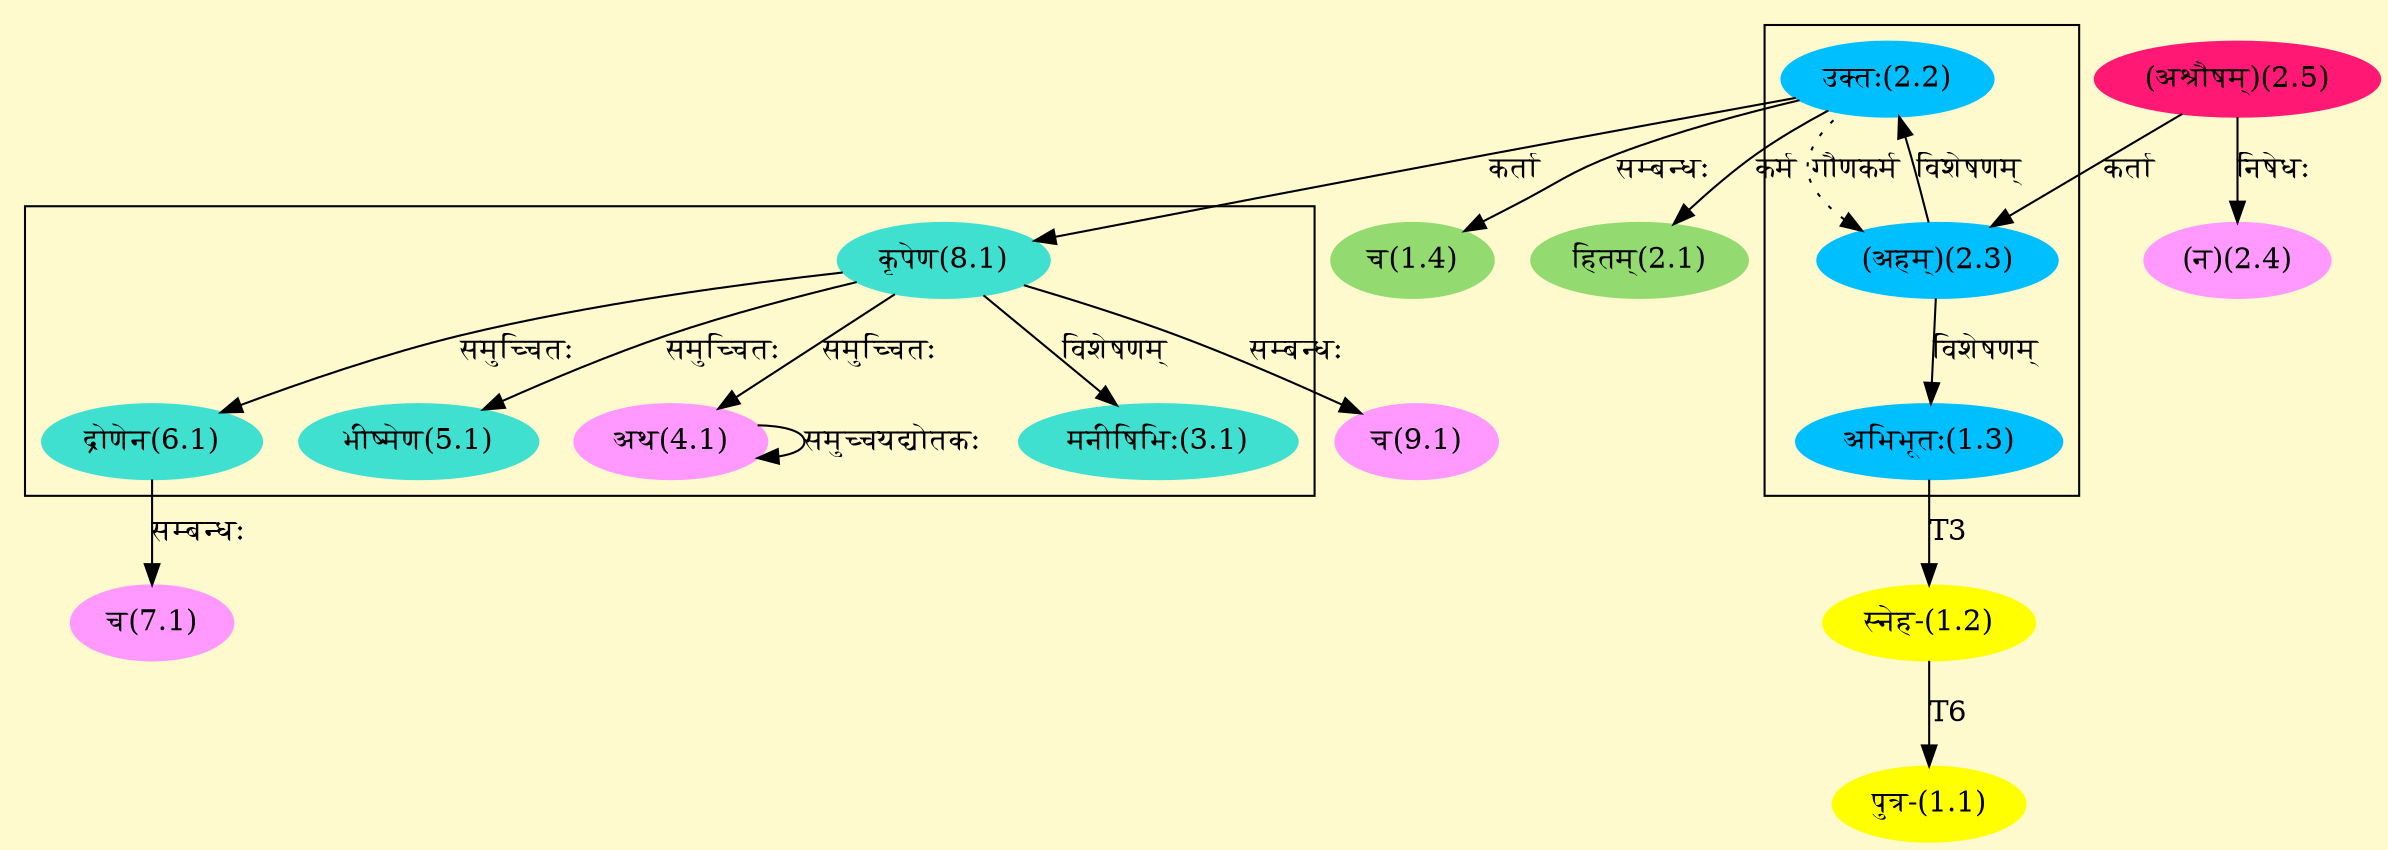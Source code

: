digraph G{
rankdir=BT;
 compound=true;
 bgcolor="lemonchiffon1";

subgraph cluster_1{
Node1_3 [style=filled, color="#00BFFF" label = "अभिभूतः(1.3)"]
Node2_3 [style=filled, color="#00BFFF" label = "(अहम्)(2.3)"]
Node2_2 [style=filled, color="#00BFFF" label = "उक्तः(2.2)"]

}

subgraph cluster_2{
Node3_1 [style=filled, color="#40E0D0" label = "मनीषिभिः(3.1)"]
Node8_1 [style=filled, color="#40E0D0" label = "कृपेण(8.1)"]
Node4_1 [style=filled, color="#FF99FF" label = "अथ(4.1)"]
Node5_1 [style=filled, color="#40E0D0" label = "भीष्मेण(5.1)"]
Node6_1 [style=filled, color="#40E0D0" label = "द्रोणेन(6.1)"]

}
Node1_1 [style=filled, color="#FFFF00" label = "पुत्र-(1.1)"]
Node1_2 [style=filled, color="#FFFF00" label = "स्नेह-(1.2)"]
Node1_3 [style=filled, color="#00BFFF" label = "अभिभूतः(1.3)"]
Node1_4 [style=filled, color="#93DB70" label = "च(1.4)"]
Node2_2 [style=filled, color="#00BFFF" label = "उक्तः(2.2)"]
Node2_1 [style=filled, color="#93DB70" label = "हितम्(2.1)"]
Node2_3 [style=filled, color="#00BFFF" label = "(अहम्)(2.3)"]
Node2_5 [style=filled, color="#FF1975" label = "(अश्रौषम्)(2.5)"]
Node2_4 [style=filled, color="#FF99FF" label = "(न)(2.4)"]
Node4_1 [style=filled, color="#FF99FF" label = "अथ(4.1)"]
Node7_1 [style=filled, color="#FF99FF" label = "च(7.1)"]
Node6_1 [style=filled, color="#40E0D0" label = "द्रोणेन(6.1)"]
Node8_1 [style=filled, color="#40E0D0" label = "कृपेण(8.1)"]
Node9_1 [style=filled, color="#FF99FF" label = "च(9.1)"]
/* Start of Relations section */

Node1_1 -> Node1_2 [  label="T6"  dir="back" ]
Node1_2 -> Node1_3 [  label="T3"  dir="back" ]
Node1_3 -> Node2_3 [  label="विशेषणम्"  dir="back" ]
Node1_4 -> Node2_2 [  label="सम्बन्धः"  dir="back" ]
Node2_1 -> Node2_2 [  label="कर्म"  dir="back" ]
Node2_2 -> Node2_3 [  label="विशेषणम्"  dir="back" ]
Node2_3 -> Node2_5 [  label="कर्ता"  dir="back" ]
Node2_3 -> Node2_2 [ style=dotted label="गौणकर्म"  dir="back" ]
Node2_4 -> Node2_5 [  label="निषेधः"  dir="back" ]
Node3_1 -> Node8_1 [  label="विशेषणम्"  dir="back" ]
Node4_1 -> Node8_1 [  label="समुच्चितः"  dir="back" ]
Node4_1 -> Node4_1 [  label="समुच्चयद्योतकः"  dir="back" ]
Node5_1 -> Node8_1 [  label="समुच्चितः"  dir="back" ]
Node6_1 -> Node8_1 [  label="समुच्चितः"  dir="back" ]
Node7_1 -> Node6_1 [  label="सम्बन्धः"  dir="back" ]
Node8_1 -> Node2_2 [  label="कर्ता"  dir="back" ]
Node9_1 -> Node8_1 [  label="सम्बन्धः"  dir="back" ]
}
